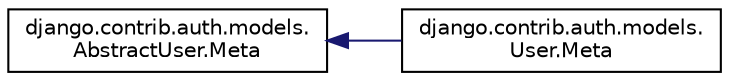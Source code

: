 digraph "Graphical Class Hierarchy"
{
 // LATEX_PDF_SIZE
  edge [fontname="Helvetica",fontsize="10",labelfontname="Helvetica",labelfontsize="10"];
  node [fontname="Helvetica",fontsize="10",shape=record];
  rankdir="LR";
  Node0 [label="django.contrib.auth.models.\lAbstractUser.Meta",height=0.2,width=0.4,color="black", fillcolor="white", style="filled",URL="$de/da4/classdjango_1_1contrib_1_1auth_1_1models_1_1_abstract_user_1_1_meta.html",tooltip=" "];
  Node0 -> Node1 [dir="back",color="midnightblue",fontsize="10",style="solid",fontname="Helvetica"];
  Node1 [label="django.contrib.auth.models.\lUser.Meta",height=0.2,width=0.4,color="black", fillcolor="white", style="filled",URL="$d7/df4/classdjango_1_1contrib_1_1auth_1_1models_1_1_user_1_1_meta.html",tooltip=" "];
}
